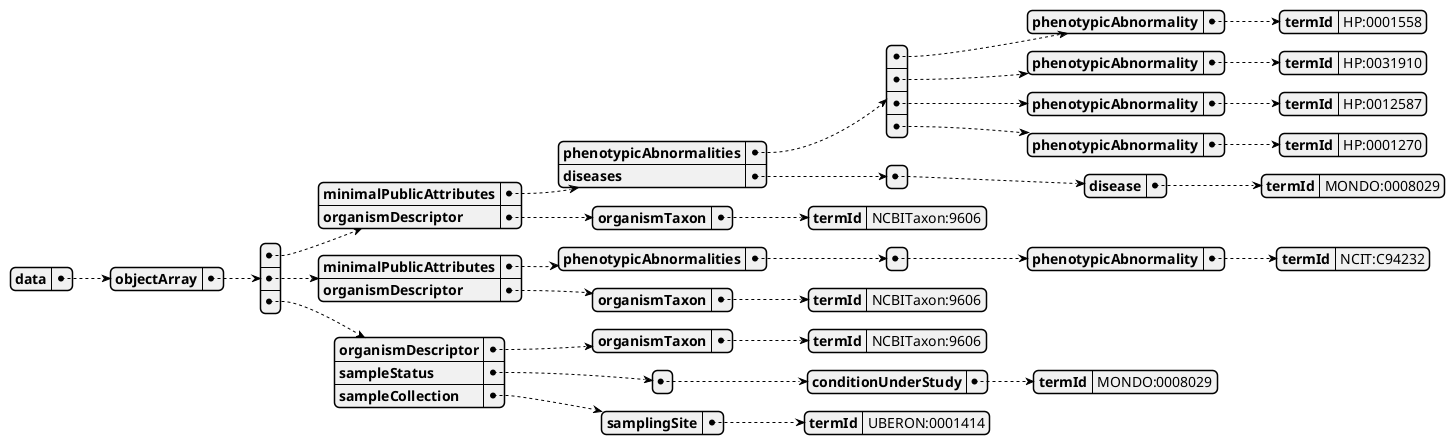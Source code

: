 @startjson

{
    "data": {
        "objectArray": [
            {
                "minimalPublicAttributes": {
                    "phenotypicAbnormalities": [
                        {
                            "phenotypicAbnormality": {
                                "termId": "HP:0001558"
                            }
                        },
                        {
                            "phenotypicAbnormality": {
                                "termId": "HP:0031910"
                            }
                        },
                        {
                            "phenotypicAbnormality": {
                                "termId": "HP:0012587"
                            }
                        },
                        {
                            "phenotypicAbnormality": {
                                "termId": "HP:0001270"
                            }
                        }
                    ],
                    "diseases": [
                        {
                            "disease": {
                                "termId": "MONDO:0008029"
                            }
                        }
                    ]
                },
                "organismDescriptor": {
                    "organismTaxon": {
                        "termId": "NCBITaxon:9606"
                    }
                }
            },
            {
                "minimalPublicAttributes": {
                    "phenotypicAbnormalities": [
                        {
                            "phenotypicAbnormality": {
                                "termId": "NCIT:C94232"
                            }
                        }
                    ]
                },
                "organismDescriptor": {
                    "organismTaxon": {
                        "termId": "NCBITaxon:9606"
                    }
                }
            },
            {
                "organismDescriptor": {
                    "organismTaxon": {
                        "termId": "NCBITaxon:9606"
                    }
                },
                "sampleStatus": [
                    {
                        "conditionUnderStudy": {
                            "termId": "MONDO:0008029"
                        }
                    }
                ],
                "sampleCollection": {
                    "samplingSite": {
                        "termId": "UBERON:0001414"
                    }
                }
            }
        ]
    }
}
@endjson
